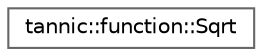 digraph "Graphical Class Hierarchy"
{
 // LATEX_PDF_SIZE
  bgcolor="transparent";
  edge [fontname=Helvetica,fontsize=10,labelfontname=Helvetica,labelfontsize=10];
  node [fontname=Helvetica,fontsize=10,shape=box,height=0.2,width=0.4];
  rankdir="LR";
  Node0 [id="Node000000",label="tannic::function::Sqrt",height=0.2,width=0.4,color="grey40", fillcolor="white", style="filled",URL="$d7/df8/structtannic_1_1function_1_1Sqrt.html",tooltip="Functor square root (√x) Applies element-wise square root to tensor elements."];
}
